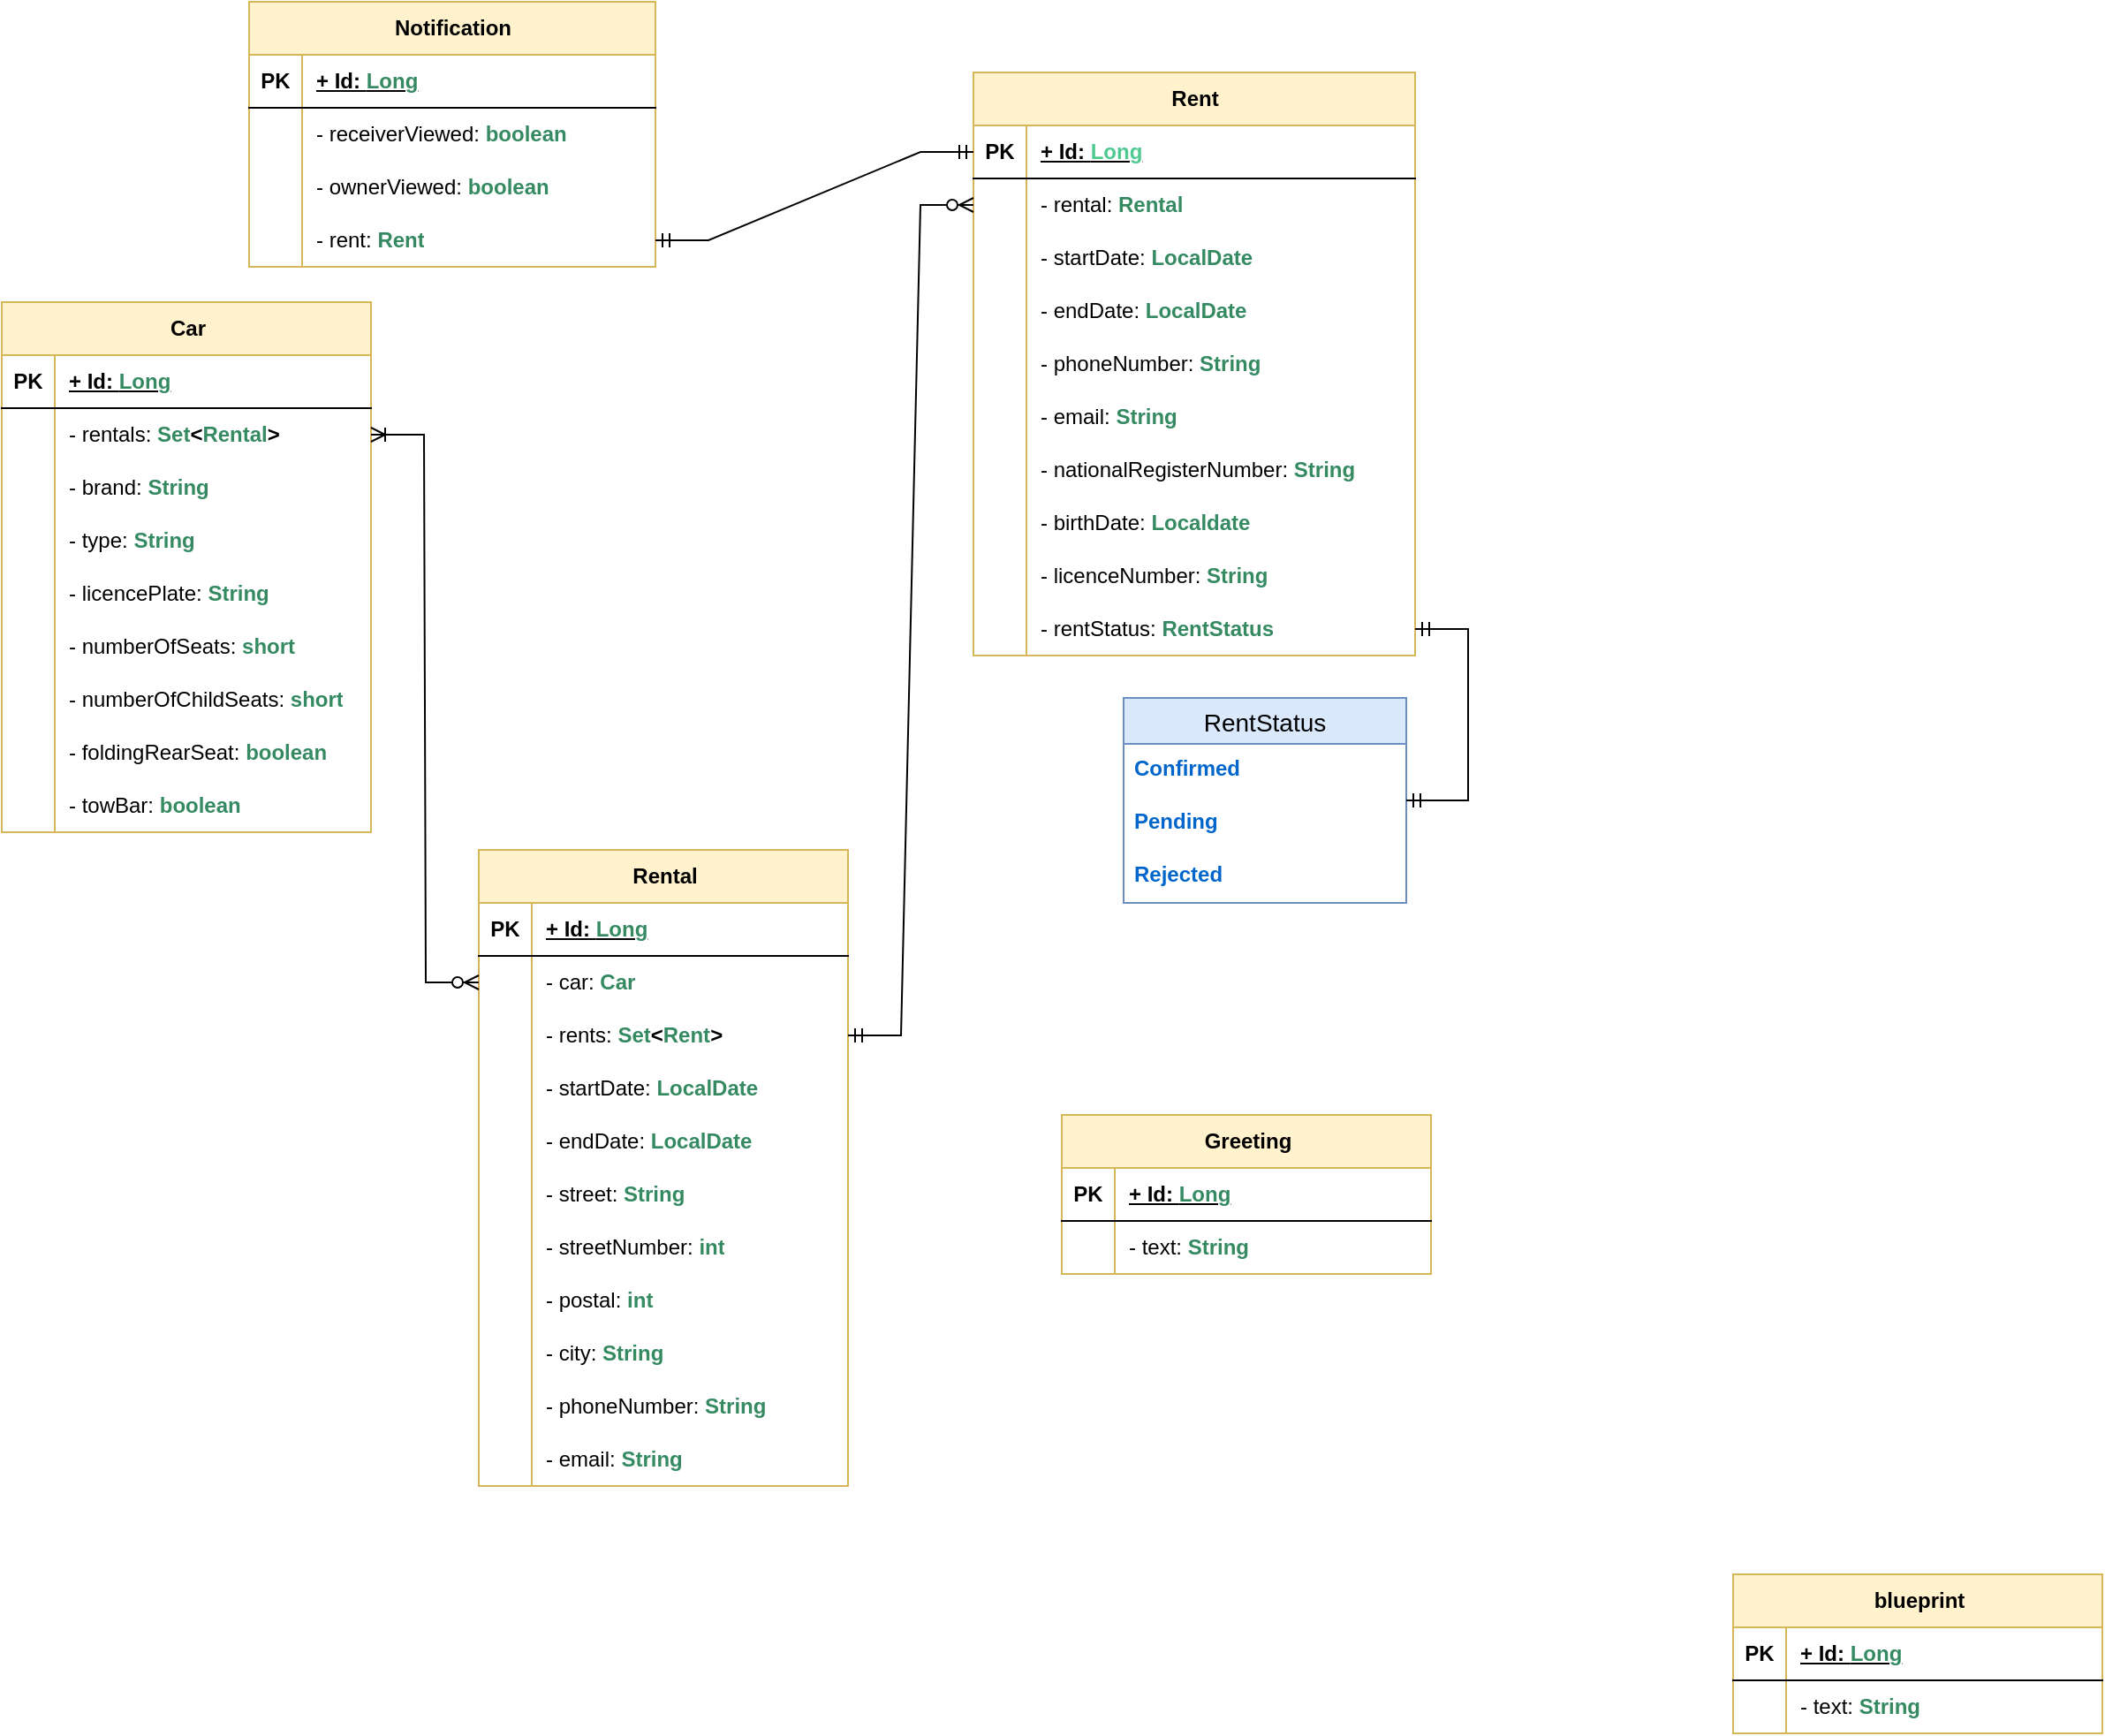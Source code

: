 <mxfile>
    <diagram id="R2lEEEUBdFMjLlhIrx00" name="Page-1">
        <mxGraphModel dx="3889" dy="1171" grid="1" gridSize="10" guides="1" tooltips="1" connect="1" arrows="1" fold="1" page="1" pageScale="1" pageWidth="850" pageHeight="1100" math="0" shadow="0" extFonts="Permanent Marker^https://fonts.googleapis.com/css?family=Permanent+Marker">
            <root>
                <mxCell id="0"/>
                <mxCell id="1" parent="0"/>
                <mxCell id="Fzed2xLTQUTYp7m4JMjA-57" value="Car" style="shape=table;startSize=30;container=1;collapsible=1;childLayout=tableLayout;fixedRows=1;rowLines=0;fontStyle=1;align=center;resizeLast=1;html=1;fillColor=#fff2cc;strokeColor=#d6b656;" parent="1" vertex="1">
                    <mxGeometry x="-1280" y="210" width="209" height="300" as="geometry"/>
                </mxCell>
                <mxCell id="Fzed2xLTQUTYp7m4JMjA-58" value="" style="shape=tableRow;horizontal=0;startSize=0;swimlaneHead=0;swimlaneBody=0;fillColor=none;collapsible=0;dropTarget=0;points=[[0,0.5],[1,0.5]];portConstraint=eastwest;top=0;left=0;right=0;bottom=1;" parent="Fzed2xLTQUTYp7m4JMjA-57" vertex="1">
                    <mxGeometry y="30" width="209" height="30" as="geometry"/>
                </mxCell>
                <mxCell id="Fzed2xLTQUTYp7m4JMjA-59" value="PK" style="shape=partialRectangle;connectable=0;fillColor=none;top=0;left=0;bottom=0;right=0;fontStyle=1;overflow=hidden;whiteSpace=wrap;html=1;" parent="Fzed2xLTQUTYp7m4JMjA-58" vertex="1">
                    <mxGeometry width="30" height="30" as="geometry">
                        <mxRectangle width="30" height="30" as="alternateBounds"/>
                    </mxGeometry>
                </mxCell>
                <mxCell id="Fzed2xLTQUTYp7m4JMjA-60" value="+ Id: &lt;font color=&quot;#358a62&quot;&gt;Long&lt;/font&gt;" style="shape=partialRectangle;connectable=0;fillColor=none;top=0;left=0;bottom=0;right=0;align=left;spacingLeft=6;fontStyle=5;overflow=hidden;whiteSpace=wrap;html=1;" parent="Fzed2xLTQUTYp7m4JMjA-58" vertex="1">
                    <mxGeometry x="30" width="179" height="30" as="geometry">
                        <mxRectangle width="179" height="30" as="alternateBounds"/>
                    </mxGeometry>
                </mxCell>
                <mxCell id="Fzed2xLTQUTYp7m4JMjA-61" value="" style="shape=tableRow;horizontal=0;startSize=0;swimlaneHead=0;swimlaneBody=0;fillColor=none;collapsible=0;dropTarget=0;points=[[0,0.5],[1,0.5]];portConstraint=eastwest;top=0;left=0;right=0;bottom=0;" parent="Fzed2xLTQUTYp7m4JMjA-57" vertex="1">
                    <mxGeometry y="60" width="209" height="30" as="geometry"/>
                </mxCell>
                <mxCell id="Fzed2xLTQUTYp7m4JMjA-62" value="" style="shape=partialRectangle;connectable=0;fillColor=none;top=0;left=0;bottom=0;right=0;editable=1;overflow=hidden;whiteSpace=wrap;html=1;" parent="Fzed2xLTQUTYp7m4JMjA-61" vertex="1">
                    <mxGeometry width="30" height="30" as="geometry">
                        <mxRectangle width="30" height="30" as="alternateBounds"/>
                    </mxGeometry>
                </mxCell>
                <mxCell id="Fzed2xLTQUTYp7m4JMjA-63" value="- rentals: &lt;b style=&quot;&quot;&gt;&lt;font color=&quot;#358a62&quot;&gt;Set&lt;/font&gt;&lt;/b&gt;&lt;b&gt;&amp;lt;&lt;font color=&quot;#358a62&quot;&gt;Rental&lt;/font&gt;&amp;gt;&lt;/b&gt;" style="shape=partialRectangle;connectable=0;fillColor=none;top=0;left=0;bottom=0;right=0;align=left;spacingLeft=6;overflow=hidden;whiteSpace=wrap;html=1;" parent="Fzed2xLTQUTYp7m4JMjA-61" vertex="1">
                    <mxGeometry x="30" width="179" height="30" as="geometry">
                        <mxRectangle width="179" height="30" as="alternateBounds"/>
                    </mxGeometry>
                </mxCell>
                <mxCell id="Fzed2xLTQUTYp7m4JMjA-64" value="" style="shape=tableRow;horizontal=0;startSize=0;swimlaneHead=0;swimlaneBody=0;fillColor=none;collapsible=0;dropTarget=0;points=[[0,0.5],[1,0.5]];portConstraint=eastwest;top=0;left=0;right=0;bottom=0;" parent="Fzed2xLTQUTYp7m4JMjA-57" vertex="1">
                    <mxGeometry y="90" width="209" height="30" as="geometry"/>
                </mxCell>
                <mxCell id="Fzed2xLTQUTYp7m4JMjA-65" value="" style="shape=partialRectangle;connectable=0;fillColor=none;top=0;left=0;bottom=0;right=0;editable=1;overflow=hidden;whiteSpace=wrap;html=1;" parent="Fzed2xLTQUTYp7m4JMjA-64" vertex="1">
                    <mxGeometry width="30" height="30" as="geometry">
                        <mxRectangle width="30" height="30" as="alternateBounds"/>
                    </mxGeometry>
                </mxCell>
                <mxCell id="Fzed2xLTQUTYp7m4JMjA-66" value="- brand: &lt;b style=&quot;&quot;&gt;&lt;font color=&quot;#358a62&quot;&gt;String&lt;/font&gt;&lt;/b&gt;" style="shape=partialRectangle;connectable=0;fillColor=none;top=0;left=0;bottom=0;right=0;align=left;spacingLeft=6;overflow=hidden;whiteSpace=wrap;html=1;" parent="Fzed2xLTQUTYp7m4JMjA-64" vertex="1">
                    <mxGeometry x="30" width="179" height="30" as="geometry">
                        <mxRectangle width="179" height="30" as="alternateBounds"/>
                    </mxGeometry>
                </mxCell>
                <mxCell id="Fzed2xLTQUTYp7m4JMjA-67" value="" style="shape=tableRow;horizontal=0;startSize=0;swimlaneHead=0;swimlaneBody=0;fillColor=none;collapsible=0;dropTarget=0;points=[[0,0.5],[1,0.5]];portConstraint=eastwest;top=0;left=0;right=0;bottom=0;" parent="Fzed2xLTQUTYp7m4JMjA-57" vertex="1">
                    <mxGeometry y="120" width="209" height="30" as="geometry"/>
                </mxCell>
                <mxCell id="Fzed2xLTQUTYp7m4JMjA-68" value="" style="shape=partialRectangle;connectable=0;fillColor=none;top=0;left=0;bottom=0;right=0;editable=1;overflow=hidden;whiteSpace=wrap;html=1;" parent="Fzed2xLTQUTYp7m4JMjA-67" vertex="1">
                    <mxGeometry width="30" height="30" as="geometry">
                        <mxRectangle width="30" height="30" as="alternateBounds"/>
                    </mxGeometry>
                </mxCell>
                <mxCell id="Fzed2xLTQUTYp7m4JMjA-69" value="- type: &lt;b style=&quot;&quot;&gt;&lt;font color=&quot;#358a62&quot;&gt;String&lt;/font&gt;&lt;/b&gt;" style="shape=partialRectangle;connectable=0;fillColor=none;top=0;left=0;bottom=0;right=0;align=left;spacingLeft=6;overflow=hidden;whiteSpace=wrap;html=1;" parent="Fzed2xLTQUTYp7m4JMjA-67" vertex="1">
                    <mxGeometry x="30" width="179" height="30" as="geometry">
                        <mxRectangle width="179" height="30" as="alternateBounds"/>
                    </mxGeometry>
                </mxCell>
                <mxCell id="Fzed2xLTQUTYp7m4JMjA-82" value="" style="shape=tableRow;horizontal=0;startSize=0;swimlaneHead=0;swimlaneBody=0;fillColor=none;collapsible=0;dropTarget=0;points=[[0,0.5],[1,0.5]];portConstraint=eastwest;top=0;left=0;right=0;bottom=0;" parent="Fzed2xLTQUTYp7m4JMjA-57" vertex="1">
                    <mxGeometry y="150" width="209" height="30" as="geometry"/>
                </mxCell>
                <mxCell id="Fzed2xLTQUTYp7m4JMjA-83" value="" style="shape=partialRectangle;connectable=0;fillColor=none;top=0;left=0;bottom=0;right=0;editable=1;overflow=hidden;whiteSpace=wrap;html=1;" parent="Fzed2xLTQUTYp7m4JMjA-82" vertex="1">
                    <mxGeometry width="30" height="30" as="geometry">
                        <mxRectangle width="30" height="30" as="alternateBounds"/>
                    </mxGeometry>
                </mxCell>
                <mxCell id="Fzed2xLTQUTYp7m4JMjA-84" value="- licencePlate: &lt;b style=&quot;&quot;&gt;&lt;font color=&quot;#358a62&quot;&gt;String&lt;/font&gt;&lt;/b&gt;" style="shape=partialRectangle;connectable=0;fillColor=none;top=0;left=0;bottom=0;right=0;align=left;spacingLeft=6;overflow=hidden;whiteSpace=wrap;html=1;" parent="Fzed2xLTQUTYp7m4JMjA-82" vertex="1">
                    <mxGeometry x="30" width="179" height="30" as="geometry">
                        <mxRectangle width="179" height="30" as="alternateBounds"/>
                    </mxGeometry>
                </mxCell>
                <mxCell id="Fzed2xLTQUTYp7m4JMjA-85" value="" style="shape=tableRow;horizontal=0;startSize=0;swimlaneHead=0;swimlaneBody=0;fillColor=none;collapsible=0;dropTarget=0;points=[[0,0.5],[1,0.5]];portConstraint=eastwest;top=0;left=0;right=0;bottom=0;" parent="Fzed2xLTQUTYp7m4JMjA-57" vertex="1">
                    <mxGeometry y="180" width="209" height="30" as="geometry"/>
                </mxCell>
                <mxCell id="Fzed2xLTQUTYp7m4JMjA-86" value="" style="shape=partialRectangle;connectable=0;fillColor=none;top=0;left=0;bottom=0;right=0;editable=1;overflow=hidden;whiteSpace=wrap;html=1;" parent="Fzed2xLTQUTYp7m4JMjA-85" vertex="1">
                    <mxGeometry width="30" height="30" as="geometry">
                        <mxRectangle width="30" height="30" as="alternateBounds"/>
                    </mxGeometry>
                </mxCell>
                <mxCell id="Fzed2xLTQUTYp7m4JMjA-87" value="- numberOfSeats: &lt;b style=&quot;&quot;&gt;&lt;font color=&quot;#358a62&quot;&gt;short&lt;/font&gt;&lt;/b&gt;" style="shape=partialRectangle;connectable=0;fillColor=none;top=0;left=0;bottom=0;right=0;align=left;spacingLeft=6;overflow=hidden;whiteSpace=wrap;html=1;" parent="Fzed2xLTQUTYp7m4JMjA-85" vertex="1">
                    <mxGeometry x="30" width="179" height="30" as="geometry">
                        <mxRectangle width="179" height="30" as="alternateBounds"/>
                    </mxGeometry>
                </mxCell>
                <mxCell id="Fzed2xLTQUTYp7m4JMjA-88" value="" style="shape=tableRow;horizontal=0;startSize=0;swimlaneHead=0;swimlaneBody=0;fillColor=none;collapsible=0;dropTarget=0;points=[[0,0.5],[1,0.5]];portConstraint=eastwest;top=0;left=0;right=0;bottom=0;" parent="Fzed2xLTQUTYp7m4JMjA-57" vertex="1">
                    <mxGeometry y="210" width="209" height="30" as="geometry"/>
                </mxCell>
                <mxCell id="Fzed2xLTQUTYp7m4JMjA-89" value="" style="shape=partialRectangle;connectable=0;fillColor=none;top=0;left=0;bottom=0;right=0;editable=1;overflow=hidden;whiteSpace=wrap;html=1;" parent="Fzed2xLTQUTYp7m4JMjA-88" vertex="1">
                    <mxGeometry width="30" height="30" as="geometry">
                        <mxRectangle width="30" height="30" as="alternateBounds"/>
                    </mxGeometry>
                </mxCell>
                <mxCell id="Fzed2xLTQUTYp7m4JMjA-90" value="- numberOfChildSeats: &lt;b style=&quot;&quot;&gt;&lt;font color=&quot;#358a62&quot;&gt;short&lt;/font&gt;&lt;/b&gt;" style="shape=partialRectangle;connectable=0;fillColor=none;top=0;left=0;bottom=0;right=0;align=left;spacingLeft=6;overflow=hidden;whiteSpace=wrap;html=1;" parent="Fzed2xLTQUTYp7m4JMjA-88" vertex="1">
                    <mxGeometry x="30" width="179" height="30" as="geometry">
                        <mxRectangle width="179" height="30" as="alternateBounds"/>
                    </mxGeometry>
                </mxCell>
                <mxCell id="Fzed2xLTQUTYp7m4JMjA-91" value="" style="shape=tableRow;horizontal=0;startSize=0;swimlaneHead=0;swimlaneBody=0;fillColor=none;collapsible=0;dropTarget=0;points=[[0,0.5],[1,0.5]];portConstraint=eastwest;top=0;left=0;right=0;bottom=0;" parent="Fzed2xLTQUTYp7m4JMjA-57" vertex="1">
                    <mxGeometry y="240" width="209" height="30" as="geometry"/>
                </mxCell>
                <mxCell id="Fzed2xLTQUTYp7m4JMjA-92" value="" style="shape=partialRectangle;connectable=0;fillColor=none;top=0;left=0;bottom=0;right=0;editable=1;overflow=hidden;whiteSpace=wrap;html=1;" parent="Fzed2xLTQUTYp7m4JMjA-91" vertex="1">
                    <mxGeometry width="30" height="30" as="geometry">
                        <mxRectangle width="30" height="30" as="alternateBounds"/>
                    </mxGeometry>
                </mxCell>
                <mxCell id="Fzed2xLTQUTYp7m4JMjA-93" value="- foldingRearSeat: &lt;b style=&quot;&quot;&gt;&lt;font color=&quot;#358a62&quot;&gt;boolean&lt;/font&gt;&lt;/b&gt;" style="shape=partialRectangle;connectable=0;fillColor=none;top=0;left=0;bottom=0;right=0;align=left;spacingLeft=6;overflow=hidden;whiteSpace=wrap;html=1;" parent="Fzed2xLTQUTYp7m4JMjA-91" vertex="1">
                    <mxGeometry x="30" width="179" height="30" as="geometry">
                        <mxRectangle width="179" height="30" as="alternateBounds"/>
                    </mxGeometry>
                </mxCell>
                <mxCell id="Fzed2xLTQUTYp7m4JMjA-94" value="" style="shape=tableRow;horizontal=0;startSize=0;swimlaneHead=0;swimlaneBody=0;fillColor=none;collapsible=0;dropTarget=0;points=[[0,0.5],[1,0.5]];portConstraint=eastwest;top=0;left=0;right=0;bottom=0;" parent="Fzed2xLTQUTYp7m4JMjA-57" vertex="1">
                    <mxGeometry y="270" width="209" height="30" as="geometry"/>
                </mxCell>
                <mxCell id="Fzed2xLTQUTYp7m4JMjA-95" value="" style="shape=partialRectangle;connectable=0;fillColor=none;top=0;left=0;bottom=0;right=0;editable=1;overflow=hidden;whiteSpace=wrap;html=1;" parent="Fzed2xLTQUTYp7m4JMjA-94" vertex="1">
                    <mxGeometry width="30" height="30" as="geometry">
                        <mxRectangle width="30" height="30" as="alternateBounds"/>
                    </mxGeometry>
                </mxCell>
                <mxCell id="Fzed2xLTQUTYp7m4JMjA-96" value="- towBar: &lt;font color=&quot;#358a62&quot;&gt;&lt;b&gt;boolean&lt;/b&gt;&lt;/font&gt;" style="shape=partialRectangle;connectable=0;fillColor=none;top=0;left=0;bottom=0;right=0;align=left;spacingLeft=6;overflow=hidden;whiteSpace=wrap;html=1;" parent="Fzed2xLTQUTYp7m4JMjA-94" vertex="1">
                    <mxGeometry x="30" width="179" height="30" as="geometry">
                        <mxRectangle width="179" height="30" as="alternateBounds"/>
                    </mxGeometry>
                </mxCell>
                <mxCell id="Fzed2xLTQUTYp7m4JMjA-97" value="Greeting" style="shape=table;startSize=30;container=1;collapsible=1;childLayout=tableLayout;fixedRows=1;rowLines=0;fontStyle=1;align=center;resizeLast=1;html=1;fillColor=#fff2cc;strokeColor=#d6b656;" parent="1" vertex="1">
                    <mxGeometry x="-680" y="670" width="209" height="90" as="geometry"/>
                </mxCell>
                <mxCell id="Fzed2xLTQUTYp7m4JMjA-98" value="" style="shape=tableRow;horizontal=0;startSize=0;swimlaneHead=0;swimlaneBody=0;fillColor=none;collapsible=0;dropTarget=0;points=[[0,0.5],[1,0.5]];portConstraint=eastwest;top=0;left=0;right=0;bottom=1;" parent="Fzed2xLTQUTYp7m4JMjA-97" vertex="1">
                    <mxGeometry y="30" width="209" height="30" as="geometry"/>
                </mxCell>
                <mxCell id="Fzed2xLTQUTYp7m4JMjA-99" value="PK" style="shape=partialRectangle;connectable=0;fillColor=none;top=0;left=0;bottom=0;right=0;fontStyle=1;overflow=hidden;whiteSpace=wrap;html=1;" parent="Fzed2xLTQUTYp7m4JMjA-98" vertex="1">
                    <mxGeometry width="30" height="30" as="geometry">
                        <mxRectangle width="30" height="30" as="alternateBounds"/>
                    </mxGeometry>
                </mxCell>
                <mxCell id="Fzed2xLTQUTYp7m4JMjA-100" value="+ Id: &lt;font color=&quot;#358a62&quot;&gt;Long&lt;/font&gt;" style="shape=partialRectangle;connectable=0;fillColor=none;top=0;left=0;bottom=0;right=0;align=left;spacingLeft=6;fontStyle=5;overflow=hidden;whiteSpace=wrap;html=1;" parent="Fzed2xLTQUTYp7m4JMjA-98" vertex="1">
                    <mxGeometry x="30" width="179" height="30" as="geometry">
                        <mxRectangle width="179" height="30" as="alternateBounds"/>
                    </mxGeometry>
                </mxCell>
                <mxCell id="Fzed2xLTQUTYp7m4JMjA-101" value="" style="shape=tableRow;horizontal=0;startSize=0;swimlaneHead=0;swimlaneBody=0;fillColor=none;collapsible=0;dropTarget=0;points=[[0,0.5],[1,0.5]];portConstraint=eastwest;top=0;left=0;right=0;bottom=0;" parent="Fzed2xLTQUTYp7m4JMjA-97" vertex="1">
                    <mxGeometry y="60" width="209" height="30" as="geometry"/>
                </mxCell>
                <mxCell id="Fzed2xLTQUTYp7m4JMjA-102" value="" style="shape=partialRectangle;connectable=0;fillColor=none;top=0;left=0;bottom=0;right=0;editable=1;overflow=hidden;whiteSpace=wrap;html=1;" parent="Fzed2xLTQUTYp7m4JMjA-101" vertex="1">
                    <mxGeometry width="30" height="30" as="geometry">
                        <mxRectangle width="30" height="30" as="alternateBounds"/>
                    </mxGeometry>
                </mxCell>
                <mxCell id="Fzed2xLTQUTYp7m4JMjA-103" value="- text: &lt;font color=&quot;#358a62&quot;&gt;&lt;b&gt;String&lt;/b&gt;&lt;/font&gt;" style="shape=partialRectangle;connectable=0;fillColor=none;top=0;left=0;bottom=0;right=0;align=left;spacingLeft=6;overflow=hidden;whiteSpace=wrap;html=1;" parent="Fzed2xLTQUTYp7m4JMjA-101" vertex="1">
                    <mxGeometry x="30" width="179" height="30" as="geometry">
                        <mxRectangle width="179" height="30" as="alternateBounds"/>
                    </mxGeometry>
                </mxCell>
                <mxCell id="Fzed2xLTQUTYp7m4JMjA-125" value="blueprint" style="shape=table;startSize=30;container=1;collapsible=1;childLayout=tableLayout;fixedRows=1;rowLines=0;fontStyle=1;align=center;resizeLast=1;html=1;fillColor=#fff2cc;strokeColor=#d6b656;" parent="1" vertex="1">
                    <mxGeometry x="-300" y="930" width="209" height="90" as="geometry"/>
                </mxCell>
                <mxCell id="Fzed2xLTQUTYp7m4JMjA-126" value="" style="shape=tableRow;horizontal=0;startSize=0;swimlaneHead=0;swimlaneBody=0;fillColor=none;collapsible=0;dropTarget=0;points=[[0,0.5],[1,0.5]];portConstraint=eastwest;top=0;left=0;right=0;bottom=1;" parent="Fzed2xLTQUTYp7m4JMjA-125" vertex="1">
                    <mxGeometry y="30" width="209" height="30" as="geometry"/>
                </mxCell>
                <mxCell id="Fzed2xLTQUTYp7m4JMjA-127" value="PK" style="shape=partialRectangle;connectable=0;fillColor=none;top=0;left=0;bottom=0;right=0;fontStyle=1;overflow=hidden;whiteSpace=wrap;html=1;" parent="Fzed2xLTQUTYp7m4JMjA-126" vertex="1">
                    <mxGeometry width="30" height="30" as="geometry">
                        <mxRectangle width="30" height="30" as="alternateBounds"/>
                    </mxGeometry>
                </mxCell>
                <mxCell id="Fzed2xLTQUTYp7m4JMjA-128" value="+ Id: &lt;font color=&quot;#358a62&quot;&gt;Long&lt;/font&gt;" style="shape=partialRectangle;connectable=0;fillColor=none;top=0;left=0;bottom=0;right=0;align=left;spacingLeft=6;fontStyle=5;overflow=hidden;whiteSpace=wrap;html=1;" parent="Fzed2xLTQUTYp7m4JMjA-126" vertex="1">
                    <mxGeometry x="30" width="179" height="30" as="geometry">
                        <mxRectangle width="179" height="30" as="alternateBounds"/>
                    </mxGeometry>
                </mxCell>
                <mxCell id="Fzed2xLTQUTYp7m4JMjA-129" value="" style="shape=tableRow;horizontal=0;startSize=0;swimlaneHead=0;swimlaneBody=0;fillColor=none;collapsible=0;dropTarget=0;points=[[0,0.5],[1,0.5]];portConstraint=eastwest;top=0;left=0;right=0;bottom=0;" parent="Fzed2xLTQUTYp7m4JMjA-125" vertex="1">
                    <mxGeometry y="60" width="209" height="30" as="geometry"/>
                </mxCell>
                <mxCell id="Fzed2xLTQUTYp7m4JMjA-130" value="" style="shape=partialRectangle;connectable=0;fillColor=none;top=0;left=0;bottom=0;right=0;editable=1;overflow=hidden;whiteSpace=wrap;html=1;" parent="Fzed2xLTQUTYp7m4JMjA-129" vertex="1">
                    <mxGeometry width="30" height="30" as="geometry">
                        <mxRectangle width="30" height="30" as="alternateBounds"/>
                    </mxGeometry>
                </mxCell>
                <mxCell id="Fzed2xLTQUTYp7m4JMjA-131" value="- text: &lt;font color=&quot;#358a62&quot;&gt;&lt;b&gt;String&lt;/b&gt;&lt;/font&gt;" style="shape=partialRectangle;connectable=0;fillColor=none;top=0;left=0;bottom=0;right=0;align=left;spacingLeft=6;overflow=hidden;whiteSpace=wrap;html=1;" parent="Fzed2xLTQUTYp7m4JMjA-129" vertex="1">
                    <mxGeometry x="30" width="179" height="30" as="geometry">
                        <mxRectangle width="179" height="30" as="alternateBounds"/>
                    </mxGeometry>
                </mxCell>
                <mxCell id="Fzed2xLTQUTYp7m4JMjA-181" value="Rent" style="shape=table;startSize=30;container=1;collapsible=1;childLayout=tableLayout;fixedRows=1;rowLines=0;fontStyle=1;align=center;resizeLast=1;html=1;fillColor=#fff2cc;strokeColor=#d6b656;" parent="1" vertex="1">
                    <mxGeometry x="-730" y="80" width="250" height="330" as="geometry"/>
                </mxCell>
                <mxCell id="Fzed2xLTQUTYp7m4JMjA-182" value="" style="shape=tableRow;horizontal=0;startSize=0;swimlaneHead=0;swimlaneBody=0;fillColor=none;collapsible=0;dropTarget=0;points=[[0,0.5],[1,0.5]];portConstraint=eastwest;top=0;left=0;right=0;bottom=1;" parent="Fzed2xLTQUTYp7m4JMjA-181" vertex="1">
                    <mxGeometry y="30" width="250" height="30" as="geometry"/>
                </mxCell>
                <mxCell id="Fzed2xLTQUTYp7m4JMjA-183" value="PK" style="shape=partialRectangle;connectable=0;fillColor=none;top=0;left=0;bottom=0;right=0;fontStyle=1;overflow=hidden;whiteSpace=wrap;html=1;" parent="Fzed2xLTQUTYp7m4JMjA-182" vertex="1">
                    <mxGeometry width="30" height="30" as="geometry">
                        <mxRectangle width="30" height="30" as="alternateBounds"/>
                    </mxGeometry>
                </mxCell>
                <mxCell id="Fzed2xLTQUTYp7m4JMjA-184" value="+ Id: &lt;font color=&quot;#4ec98f&quot;&gt;Long&lt;/font&gt;" style="shape=partialRectangle;connectable=0;fillColor=none;top=0;left=0;bottom=0;right=0;align=left;spacingLeft=6;fontStyle=5;overflow=hidden;whiteSpace=wrap;html=1;" parent="Fzed2xLTQUTYp7m4JMjA-182" vertex="1">
                    <mxGeometry x="30" width="220" height="30" as="geometry">
                        <mxRectangle width="220" height="30" as="alternateBounds"/>
                    </mxGeometry>
                </mxCell>
                <mxCell id="Fzed2xLTQUTYp7m4JMjA-185" value="" style="shape=tableRow;horizontal=0;startSize=0;swimlaneHead=0;swimlaneBody=0;fillColor=none;collapsible=0;dropTarget=0;points=[[0,0.5],[1,0.5]];portConstraint=eastwest;top=0;left=0;right=0;bottom=0;" parent="Fzed2xLTQUTYp7m4JMjA-181" vertex="1">
                    <mxGeometry y="60" width="250" height="30" as="geometry"/>
                </mxCell>
                <mxCell id="Fzed2xLTQUTYp7m4JMjA-186" value="" style="shape=partialRectangle;connectable=0;fillColor=none;top=0;left=0;bottom=0;right=0;editable=1;overflow=hidden;whiteSpace=wrap;html=1;" parent="Fzed2xLTQUTYp7m4JMjA-185" vertex="1">
                    <mxGeometry width="30" height="30" as="geometry">
                        <mxRectangle width="30" height="30" as="alternateBounds"/>
                    </mxGeometry>
                </mxCell>
                <mxCell id="Fzed2xLTQUTYp7m4JMjA-187" value="- rental: &lt;font color=&quot;#358a62&quot;&gt;&lt;b&gt;Rental&lt;/b&gt;&lt;/font&gt;" style="shape=partialRectangle;connectable=0;fillColor=none;top=0;left=0;bottom=0;right=0;align=left;spacingLeft=6;overflow=hidden;whiteSpace=wrap;html=1;" parent="Fzed2xLTQUTYp7m4JMjA-185" vertex="1">
                    <mxGeometry x="30" width="220" height="30" as="geometry">
                        <mxRectangle width="220" height="30" as="alternateBounds"/>
                    </mxGeometry>
                </mxCell>
                <mxCell id="Fzed2xLTQUTYp7m4JMjA-203" value="" style="shape=tableRow;horizontal=0;startSize=0;swimlaneHead=0;swimlaneBody=0;fillColor=none;collapsible=0;dropTarget=0;points=[[0,0.5],[1,0.5]];portConstraint=eastwest;top=0;left=0;right=0;bottom=0;" parent="Fzed2xLTQUTYp7m4JMjA-181" vertex="1">
                    <mxGeometry y="90" width="250" height="30" as="geometry"/>
                </mxCell>
                <mxCell id="Fzed2xLTQUTYp7m4JMjA-204" value="" style="shape=partialRectangle;connectable=0;fillColor=none;top=0;left=0;bottom=0;right=0;editable=1;overflow=hidden;whiteSpace=wrap;html=1;" parent="Fzed2xLTQUTYp7m4JMjA-203" vertex="1">
                    <mxGeometry width="30" height="30" as="geometry">
                        <mxRectangle width="30" height="30" as="alternateBounds"/>
                    </mxGeometry>
                </mxCell>
                <mxCell id="Fzed2xLTQUTYp7m4JMjA-205" value="- startDate: &lt;b style=&quot;&quot;&gt;&lt;font color=&quot;#358a62&quot;&gt;LocalDate&lt;/font&gt;&lt;/b&gt;" style="shape=partialRectangle;connectable=0;fillColor=none;top=0;left=0;bottom=0;right=0;align=left;spacingLeft=6;overflow=hidden;whiteSpace=wrap;html=1;" parent="Fzed2xLTQUTYp7m4JMjA-203" vertex="1">
                    <mxGeometry x="30" width="220" height="30" as="geometry">
                        <mxRectangle width="220" height="30" as="alternateBounds"/>
                    </mxGeometry>
                </mxCell>
                <mxCell id="Fzed2xLTQUTYp7m4JMjA-206" value="" style="shape=tableRow;horizontal=0;startSize=0;swimlaneHead=0;swimlaneBody=0;fillColor=none;collapsible=0;dropTarget=0;points=[[0,0.5],[1,0.5]];portConstraint=eastwest;top=0;left=0;right=0;bottom=0;" parent="Fzed2xLTQUTYp7m4JMjA-181" vertex="1">
                    <mxGeometry y="120" width="250" height="30" as="geometry"/>
                </mxCell>
                <mxCell id="Fzed2xLTQUTYp7m4JMjA-207" value="" style="shape=partialRectangle;connectable=0;fillColor=none;top=0;left=0;bottom=0;right=0;editable=1;overflow=hidden;whiteSpace=wrap;html=1;" parent="Fzed2xLTQUTYp7m4JMjA-206" vertex="1">
                    <mxGeometry width="30" height="30" as="geometry">
                        <mxRectangle width="30" height="30" as="alternateBounds"/>
                    </mxGeometry>
                </mxCell>
                <mxCell id="Fzed2xLTQUTYp7m4JMjA-208" value="- endDate: &lt;font color=&quot;#358a62&quot;&gt;&lt;b&gt;LocalDate&lt;/b&gt;&lt;/font&gt;" style="shape=partialRectangle;connectable=0;fillColor=none;top=0;left=0;bottom=0;right=0;align=left;spacingLeft=6;overflow=hidden;whiteSpace=wrap;html=1;" parent="Fzed2xLTQUTYp7m4JMjA-206" vertex="1">
                    <mxGeometry x="30" width="220" height="30" as="geometry">
                        <mxRectangle width="220" height="30" as="alternateBounds"/>
                    </mxGeometry>
                </mxCell>
                <mxCell id="Fzed2xLTQUTYp7m4JMjA-209" value="" style="shape=tableRow;horizontal=0;startSize=0;swimlaneHead=0;swimlaneBody=0;fillColor=none;collapsible=0;dropTarget=0;points=[[0,0.5],[1,0.5]];portConstraint=eastwest;top=0;left=0;right=0;bottom=0;" parent="Fzed2xLTQUTYp7m4JMjA-181" vertex="1">
                    <mxGeometry y="150" width="250" height="30" as="geometry"/>
                </mxCell>
                <mxCell id="Fzed2xLTQUTYp7m4JMjA-210" value="" style="shape=partialRectangle;connectable=0;fillColor=none;top=0;left=0;bottom=0;right=0;editable=1;overflow=hidden;whiteSpace=wrap;html=1;" parent="Fzed2xLTQUTYp7m4JMjA-209" vertex="1">
                    <mxGeometry width="30" height="30" as="geometry">
                        <mxRectangle width="30" height="30" as="alternateBounds"/>
                    </mxGeometry>
                </mxCell>
                <mxCell id="Fzed2xLTQUTYp7m4JMjA-211" value="- phoneNumber: &lt;b style=&quot;&quot;&gt;&lt;font color=&quot;#358a62&quot;&gt;String&lt;/font&gt;&lt;/b&gt;" style="shape=partialRectangle;connectable=0;fillColor=none;top=0;left=0;bottom=0;right=0;align=left;spacingLeft=6;overflow=hidden;whiteSpace=wrap;html=1;" parent="Fzed2xLTQUTYp7m4JMjA-209" vertex="1">
                    <mxGeometry x="30" width="220" height="30" as="geometry">
                        <mxRectangle width="220" height="30" as="alternateBounds"/>
                    </mxGeometry>
                </mxCell>
                <mxCell id="Fzed2xLTQUTYp7m4JMjA-212" value="" style="shape=tableRow;horizontal=0;startSize=0;swimlaneHead=0;swimlaneBody=0;fillColor=none;collapsible=0;dropTarget=0;points=[[0,0.5],[1,0.5]];portConstraint=eastwest;top=0;left=0;right=0;bottom=0;" parent="Fzed2xLTQUTYp7m4JMjA-181" vertex="1">
                    <mxGeometry y="180" width="250" height="30" as="geometry"/>
                </mxCell>
                <mxCell id="Fzed2xLTQUTYp7m4JMjA-213" value="" style="shape=partialRectangle;connectable=0;fillColor=none;top=0;left=0;bottom=0;right=0;editable=1;overflow=hidden;whiteSpace=wrap;html=1;" parent="Fzed2xLTQUTYp7m4JMjA-212" vertex="1">
                    <mxGeometry width="30" height="30" as="geometry">
                        <mxRectangle width="30" height="30" as="alternateBounds"/>
                    </mxGeometry>
                </mxCell>
                <mxCell id="Fzed2xLTQUTYp7m4JMjA-214" value="- email: &lt;font style=&quot;&quot; color=&quot;#358a62&quot;&gt;&lt;b&gt;String&lt;/b&gt;&lt;/font&gt;" style="shape=partialRectangle;connectable=0;fillColor=none;top=0;left=0;bottom=0;right=0;align=left;spacingLeft=6;overflow=hidden;whiteSpace=wrap;html=1;" parent="Fzed2xLTQUTYp7m4JMjA-212" vertex="1">
                    <mxGeometry x="30" width="220" height="30" as="geometry">
                        <mxRectangle width="220" height="30" as="alternateBounds"/>
                    </mxGeometry>
                </mxCell>
                <mxCell id="Fzed2xLTQUTYp7m4JMjA-218" value="" style="shape=tableRow;horizontal=0;startSize=0;swimlaneHead=0;swimlaneBody=0;fillColor=none;collapsible=0;dropTarget=0;points=[[0,0.5],[1,0.5]];portConstraint=eastwest;top=0;left=0;right=0;bottom=0;" parent="Fzed2xLTQUTYp7m4JMjA-181" vertex="1">
                    <mxGeometry y="210" width="250" height="30" as="geometry"/>
                </mxCell>
                <mxCell id="Fzed2xLTQUTYp7m4JMjA-219" value="" style="shape=partialRectangle;connectable=0;fillColor=none;top=0;left=0;bottom=0;right=0;editable=1;overflow=hidden;whiteSpace=wrap;html=1;" parent="Fzed2xLTQUTYp7m4JMjA-218" vertex="1">
                    <mxGeometry width="30" height="30" as="geometry">
                        <mxRectangle width="30" height="30" as="alternateBounds"/>
                    </mxGeometry>
                </mxCell>
                <mxCell id="Fzed2xLTQUTYp7m4JMjA-220" value="- nationalRegisterNumber: &lt;font color=&quot;#358a62&quot;&gt;&lt;b&gt;String&lt;/b&gt;&lt;/font&gt;" style="shape=partialRectangle;connectable=0;fillColor=none;top=0;left=0;bottom=0;right=0;align=left;spacingLeft=6;overflow=hidden;whiteSpace=wrap;html=1;" parent="Fzed2xLTQUTYp7m4JMjA-218" vertex="1">
                    <mxGeometry x="30" width="220" height="30" as="geometry">
                        <mxRectangle width="220" height="30" as="alternateBounds"/>
                    </mxGeometry>
                </mxCell>
                <mxCell id="Fzed2xLTQUTYp7m4JMjA-215" value="" style="shape=tableRow;horizontal=0;startSize=0;swimlaneHead=0;swimlaneBody=0;fillColor=none;collapsible=0;dropTarget=0;points=[[0,0.5],[1,0.5]];portConstraint=eastwest;top=0;left=0;right=0;bottom=0;" parent="Fzed2xLTQUTYp7m4JMjA-181" vertex="1">
                    <mxGeometry y="240" width="250" height="30" as="geometry"/>
                </mxCell>
                <mxCell id="Fzed2xLTQUTYp7m4JMjA-216" value="" style="shape=partialRectangle;connectable=0;fillColor=none;top=0;left=0;bottom=0;right=0;editable=1;overflow=hidden;whiteSpace=wrap;html=1;" parent="Fzed2xLTQUTYp7m4JMjA-215" vertex="1">
                    <mxGeometry width="30" height="30" as="geometry">
                        <mxRectangle width="30" height="30" as="alternateBounds"/>
                    </mxGeometry>
                </mxCell>
                <mxCell id="Fzed2xLTQUTYp7m4JMjA-217" value="- birthDate: &lt;b style=&quot;&quot;&gt;&lt;font color=&quot;#358a62&quot;&gt;Localdate&lt;/font&gt;&lt;/b&gt;" style="shape=partialRectangle;connectable=0;fillColor=none;top=0;left=0;bottom=0;right=0;align=left;spacingLeft=6;overflow=hidden;whiteSpace=wrap;html=1;" parent="Fzed2xLTQUTYp7m4JMjA-215" vertex="1">
                    <mxGeometry x="30" width="220" height="30" as="geometry">
                        <mxRectangle width="220" height="30" as="alternateBounds"/>
                    </mxGeometry>
                </mxCell>
                <mxCell id="Fzed2xLTQUTYp7m4JMjA-221" value="" style="shape=tableRow;horizontal=0;startSize=0;swimlaneHead=0;swimlaneBody=0;fillColor=none;collapsible=0;dropTarget=0;points=[[0,0.5],[1,0.5]];portConstraint=eastwest;top=0;left=0;right=0;bottom=0;" parent="Fzed2xLTQUTYp7m4JMjA-181" vertex="1">
                    <mxGeometry y="270" width="250" height="30" as="geometry"/>
                </mxCell>
                <mxCell id="Fzed2xLTQUTYp7m4JMjA-222" value="" style="shape=partialRectangle;connectable=0;fillColor=none;top=0;left=0;bottom=0;right=0;editable=1;overflow=hidden;whiteSpace=wrap;html=1;" parent="Fzed2xLTQUTYp7m4JMjA-221" vertex="1">
                    <mxGeometry width="30" height="30" as="geometry">
                        <mxRectangle width="30" height="30" as="alternateBounds"/>
                    </mxGeometry>
                </mxCell>
                <mxCell id="Fzed2xLTQUTYp7m4JMjA-223" value="- licenceNumber: &lt;b style=&quot;&quot;&gt;&lt;font color=&quot;#358a62&quot;&gt;String&lt;/font&gt;&lt;/b&gt;" style="shape=partialRectangle;connectable=0;fillColor=none;top=0;left=0;bottom=0;right=0;align=left;spacingLeft=6;overflow=hidden;whiteSpace=wrap;html=1;" parent="Fzed2xLTQUTYp7m4JMjA-221" vertex="1">
                    <mxGeometry x="30" width="220" height="30" as="geometry">
                        <mxRectangle width="220" height="30" as="alternateBounds"/>
                    </mxGeometry>
                </mxCell>
                <mxCell id="Fzed2xLTQUTYp7m4JMjA-224" value="" style="shape=tableRow;horizontal=0;startSize=0;swimlaneHead=0;swimlaneBody=0;fillColor=none;collapsible=0;dropTarget=0;points=[[0,0.5],[1,0.5]];portConstraint=eastwest;top=0;left=0;right=0;bottom=0;" parent="Fzed2xLTQUTYp7m4JMjA-181" vertex="1">
                    <mxGeometry y="300" width="250" height="30" as="geometry"/>
                </mxCell>
                <mxCell id="Fzed2xLTQUTYp7m4JMjA-225" value="" style="shape=partialRectangle;connectable=0;fillColor=none;top=0;left=0;bottom=0;right=0;editable=1;overflow=hidden;whiteSpace=wrap;html=1;" parent="Fzed2xLTQUTYp7m4JMjA-224" vertex="1">
                    <mxGeometry width="30" height="30" as="geometry">
                        <mxRectangle width="30" height="30" as="alternateBounds"/>
                    </mxGeometry>
                </mxCell>
                <mxCell id="Fzed2xLTQUTYp7m4JMjA-226" value="- rentStatus: &lt;b style=&quot;&quot;&gt;&lt;font color=&quot;#358a62&quot;&gt;RentStatus&lt;/font&gt;&lt;/b&gt;" style="shape=partialRectangle;connectable=0;fillColor=none;top=0;left=0;bottom=0;right=0;align=left;spacingLeft=6;overflow=hidden;whiteSpace=wrap;html=1;" parent="Fzed2xLTQUTYp7m4JMjA-224" vertex="1">
                    <mxGeometry x="30" width="220" height="30" as="geometry">
                        <mxRectangle width="220" height="30" as="alternateBounds"/>
                    </mxGeometry>
                </mxCell>
                <mxCell id="Fzed2xLTQUTYp7m4JMjA-227" value="RentStatus" style="swimlane;fontStyle=0;childLayout=stackLayout;horizontal=1;startSize=26;horizontalStack=0;resizeParent=1;resizeParentMax=0;resizeLast=0;collapsible=1;marginBottom=0;align=center;fontSize=14;fillColor=#dae8fc;strokeColor=#6c8ebf;" parent="1" vertex="1">
                    <mxGeometry x="-645" y="434" width="160" height="116" as="geometry"/>
                </mxCell>
                <mxCell id="Fzed2xLTQUTYp7m4JMjA-228" value="&lt;font color=&quot;#0066cc&quot;&gt;&lt;b&gt;Confirmed&lt;/b&gt;&lt;/font&gt;" style="text;strokeColor=none;fillColor=none;spacingLeft=4;spacingRight=4;overflow=hidden;rotatable=0;points=[[0,0.5],[1,0.5]];portConstraint=eastwest;fontSize=12;whiteSpace=wrap;html=1;" parent="Fzed2xLTQUTYp7m4JMjA-227" vertex="1">
                    <mxGeometry y="26" width="160" height="30" as="geometry"/>
                </mxCell>
                <mxCell id="Fzed2xLTQUTYp7m4JMjA-229" value="&lt;b style=&quot;&quot;&gt;&lt;font color=&quot;#0066cc&quot;&gt;Pending&lt;/font&gt;&lt;/b&gt;" style="text;strokeColor=none;fillColor=none;spacingLeft=4;spacingRight=4;overflow=hidden;rotatable=0;points=[[0,0.5],[1,0.5]];portConstraint=eastwest;fontSize=12;whiteSpace=wrap;html=1;" parent="Fzed2xLTQUTYp7m4JMjA-227" vertex="1">
                    <mxGeometry y="56" width="160" height="30" as="geometry"/>
                </mxCell>
                <mxCell id="Fzed2xLTQUTYp7m4JMjA-230" value="&lt;b&gt;&lt;font color=&quot;#0066cc&quot;&gt;Rejected&lt;/font&gt;&lt;/b&gt;" style="text;strokeColor=none;fillColor=none;spacingLeft=4;spacingRight=4;overflow=hidden;rotatable=0;points=[[0,0.5],[1,0.5]];portConstraint=eastwest;fontSize=12;whiteSpace=wrap;html=1;" parent="Fzed2xLTQUTYp7m4JMjA-227" vertex="1">
                    <mxGeometry y="86" width="160" height="30" as="geometry"/>
                </mxCell>
                <mxCell id="Fzed2xLTQUTYp7m4JMjA-231" value="" style="edgeStyle=entityRelationEdgeStyle;fontSize=12;html=1;endArrow=ERmandOne;startArrow=ERmandOne;rounded=0;" parent="1" source="Fzed2xLTQUTYp7m4JMjA-227" target="Fzed2xLTQUTYp7m4JMjA-224" edge="1">
                    <mxGeometry width="100" height="100" relative="1" as="geometry">
                        <mxPoint x="-720" y="730" as="sourcePoint"/>
                        <mxPoint x="-620" y="630" as="targetPoint"/>
                    </mxGeometry>
                </mxCell>
                <mxCell id="Fzed2xLTQUTYp7m4JMjA-232" value="Rental" style="shape=table;startSize=30;container=1;collapsible=1;childLayout=tableLayout;fixedRows=1;rowLines=0;fontStyle=1;align=center;resizeLast=1;html=1;fillColor=#fff2cc;strokeColor=#d6b656;" parent="1" vertex="1">
                    <mxGeometry x="-1010" y="520" width="209" height="360" as="geometry"/>
                </mxCell>
                <mxCell id="Fzed2xLTQUTYp7m4JMjA-233" value="" style="shape=tableRow;horizontal=0;startSize=0;swimlaneHead=0;swimlaneBody=0;fillColor=none;collapsible=0;dropTarget=0;points=[[0,0.5],[1,0.5]];portConstraint=eastwest;top=0;left=0;right=0;bottom=1;" parent="Fzed2xLTQUTYp7m4JMjA-232" vertex="1">
                    <mxGeometry y="30" width="209" height="30" as="geometry"/>
                </mxCell>
                <mxCell id="Fzed2xLTQUTYp7m4JMjA-234" value="PK" style="shape=partialRectangle;connectable=0;fillColor=none;top=0;left=0;bottom=0;right=0;fontStyle=1;overflow=hidden;whiteSpace=wrap;html=1;" parent="Fzed2xLTQUTYp7m4JMjA-233" vertex="1">
                    <mxGeometry width="30" height="30" as="geometry">
                        <mxRectangle width="30" height="30" as="alternateBounds"/>
                    </mxGeometry>
                </mxCell>
                <mxCell id="Fzed2xLTQUTYp7m4JMjA-235" value="+ Id: &lt;font color=&quot;#358a62&quot;&gt;Long&lt;/font&gt;" style="shape=partialRectangle;connectable=0;fillColor=none;top=0;left=0;bottom=0;right=0;align=left;spacingLeft=6;fontStyle=5;overflow=hidden;whiteSpace=wrap;html=1;" parent="Fzed2xLTQUTYp7m4JMjA-233" vertex="1">
                    <mxGeometry x="30" width="179" height="30" as="geometry">
                        <mxRectangle width="179" height="30" as="alternateBounds"/>
                    </mxGeometry>
                </mxCell>
                <mxCell id="Fzed2xLTQUTYp7m4JMjA-236" value="" style="shape=tableRow;horizontal=0;startSize=0;swimlaneHead=0;swimlaneBody=0;fillColor=none;collapsible=0;dropTarget=0;points=[[0,0.5],[1,0.5]];portConstraint=eastwest;top=0;left=0;right=0;bottom=0;" parent="Fzed2xLTQUTYp7m4JMjA-232" vertex="1">
                    <mxGeometry y="60" width="209" height="30" as="geometry"/>
                </mxCell>
                <mxCell id="Fzed2xLTQUTYp7m4JMjA-237" value="" style="shape=partialRectangle;connectable=0;fillColor=none;top=0;left=0;bottom=0;right=0;editable=1;overflow=hidden;whiteSpace=wrap;html=1;" parent="Fzed2xLTQUTYp7m4JMjA-236" vertex="1">
                    <mxGeometry width="30" height="30" as="geometry">
                        <mxRectangle width="30" height="30" as="alternateBounds"/>
                    </mxGeometry>
                </mxCell>
                <mxCell id="Fzed2xLTQUTYp7m4JMjA-238" value="- car: &lt;font color=&quot;#358a62&quot;&gt;&lt;b&gt;Car&lt;/b&gt;&lt;/font&gt;" style="shape=partialRectangle;connectable=0;fillColor=none;top=0;left=0;bottom=0;right=0;align=left;spacingLeft=6;overflow=hidden;whiteSpace=wrap;html=1;" parent="Fzed2xLTQUTYp7m4JMjA-236" vertex="1">
                    <mxGeometry x="30" width="179" height="30" as="geometry">
                        <mxRectangle width="179" height="30" as="alternateBounds"/>
                    </mxGeometry>
                </mxCell>
                <mxCell id="Fzed2xLTQUTYp7m4JMjA-239" value="" style="shape=tableRow;horizontal=0;startSize=0;swimlaneHead=0;swimlaneBody=0;fillColor=none;collapsible=0;dropTarget=0;points=[[0,0.5],[1,0.5]];portConstraint=eastwest;top=0;left=0;right=0;bottom=0;" parent="Fzed2xLTQUTYp7m4JMjA-232" vertex="1">
                    <mxGeometry y="90" width="209" height="30" as="geometry"/>
                </mxCell>
                <mxCell id="Fzed2xLTQUTYp7m4JMjA-240" value="" style="shape=partialRectangle;connectable=0;fillColor=none;top=0;left=0;bottom=0;right=0;editable=1;overflow=hidden;whiteSpace=wrap;html=1;" parent="Fzed2xLTQUTYp7m4JMjA-239" vertex="1">
                    <mxGeometry width="30" height="30" as="geometry">
                        <mxRectangle width="30" height="30" as="alternateBounds"/>
                    </mxGeometry>
                </mxCell>
                <mxCell id="Fzed2xLTQUTYp7m4JMjA-241" value="- rents: &lt;b style=&quot;&quot;&gt;&lt;font color=&quot;#358a62&quot;&gt;Set&lt;/font&gt;&amp;lt;&lt;font color=&quot;#358a62&quot;&gt;Rent&lt;/font&gt;&amp;gt;&lt;/b&gt;" style="shape=partialRectangle;connectable=0;fillColor=none;top=0;left=0;bottom=0;right=0;align=left;spacingLeft=6;overflow=hidden;whiteSpace=wrap;html=1;" parent="Fzed2xLTQUTYp7m4JMjA-239" vertex="1">
                    <mxGeometry x="30" width="179" height="30" as="geometry">
                        <mxRectangle width="179" height="30" as="alternateBounds"/>
                    </mxGeometry>
                </mxCell>
                <mxCell id="Fzed2xLTQUTYp7m4JMjA-242" value="" style="shape=tableRow;horizontal=0;startSize=0;swimlaneHead=0;swimlaneBody=0;fillColor=none;collapsible=0;dropTarget=0;points=[[0,0.5],[1,0.5]];portConstraint=eastwest;top=0;left=0;right=0;bottom=0;" parent="Fzed2xLTQUTYp7m4JMjA-232" vertex="1">
                    <mxGeometry y="120" width="209" height="30" as="geometry"/>
                </mxCell>
                <mxCell id="Fzed2xLTQUTYp7m4JMjA-243" value="" style="shape=partialRectangle;connectable=0;fillColor=none;top=0;left=0;bottom=0;right=0;editable=1;overflow=hidden;whiteSpace=wrap;html=1;" parent="Fzed2xLTQUTYp7m4JMjA-242" vertex="1">
                    <mxGeometry width="30" height="30" as="geometry">
                        <mxRectangle width="30" height="30" as="alternateBounds"/>
                    </mxGeometry>
                </mxCell>
                <mxCell id="Fzed2xLTQUTYp7m4JMjA-244" value="- startDate: &lt;font color=&quot;#358a62&quot;&gt;&lt;b&gt;LocalDate&lt;/b&gt;&lt;/font&gt;" style="shape=partialRectangle;connectable=0;fillColor=none;top=0;left=0;bottom=0;right=0;align=left;spacingLeft=6;overflow=hidden;whiteSpace=wrap;html=1;" parent="Fzed2xLTQUTYp7m4JMjA-242" vertex="1">
                    <mxGeometry x="30" width="179" height="30" as="geometry">
                        <mxRectangle width="179" height="30" as="alternateBounds"/>
                    </mxGeometry>
                </mxCell>
                <mxCell id="Fzed2xLTQUTYp7m4JMjA-245" value="" style="shape=tableRow;horizontal=0;startSize=0;swimlaneHead=0;swimlaneBody=0;fillColor=none;collapsible=0;dropTarget=0;points=[[0,0.5],[1,0.5]];portConstraint=eastwest;top=0;left=0;right=0;bottom=0;" parent="Fzed2xLTQUTYp7m4JMjA-232" vertex="1">
                    <mxGeometry y="150" width="209" height="30" as="geometry"/>
                </mxCell>
                <mxCell id="Fzed2xLTQUTYp7m4JMjA-246" value="" style="shape=partialRectangle;connectable=0;fillColor=none;top=0;left=0;bottom=0;right=0;editable=1;overflow=hidden;whiteSpace=wrap;html=1;" parent="Fzed2xLTQUTYp7m4JMjA-245" vertex="1">
                    <mxGeometry width="30" height="30" as="geometry">
                        <mxRectangle width="30" height="30" as="alternateBounds"/>
                    </mxGeometry>
                </mxCell>
                <mxCell id="Fzed2xLTQUTYp7m4JMjA-247" value="- endDate: &lt;font color=&quot;#358a62&quot;&gt;&lt;b&gt;LocalDate&lt;/b&gt;&lt;/font&gt;" style="shape=partialRectangle;connectable=0;fillColor=none;top=0;left=0;bottom=0;right=0;align=left;spacingLeft=6;overflow=hidden;whiteSpace=wrap;html=1;" parent="Fzed2xLTQUTYp7m4JMjA-245" vertex="1">
                    <mxGeometry x="30" width="179" height="30" as="geometry">
                        <mxRectangle width="179" height="30" as="alternateBounds"/>
                    </mxGeometry>
                </mxCell>
                <mxCell id="Fzed2xLTQUTYp7m4JMjA-248" value="" style="shape=tableRow;horizontal=0;startSize=0;swimlaneHead=0;swimlaneBody=0;fillColor=none;collapsible=0;dropTarget=0;points=[[0,0.5],[1,0.5]];portConstraint=eastwest;top=0;left=0;right=0;bottom=0;" parent="Fzed2xLTQUTYp7m4JMjA-232" vertex="1">
                    <mxGeometry y="180" width="209" height="30" as="geometry"/>
                </mxCell>
                <mxCell id="Fzed2xLTQUTYp7m4JMjA-249" value="" style="shape=partialRectangle;connectable=0;fillColor=none;top=0;left=0;bottom=0;right=0;editable=1;overflow=hidden;whiteSpace=wrap;html=1;" parent="Fzed2xLTQUTYp7m4JMjA-248" vertex="1">
                    <mxGeometry width="30" height="30" as="geometry">
                        <mxRectangle width="30" height="30" as="alternateBounds"/>
                    </mxGeometry>
                </mxCell>
                <mxCell id="Fzed2xLTQUTYp7m4JMjA-250" value="- street: &lt;font color=&quot;#358a62&quot;&gt;&lt;b&gt;String&lt;/b&gt;&lt;/font&gt;" style="shape=partialRectangle;connectable=0;fillColor=none;top=0;left=0;bottom=0;right=0;align=left;spacingLeft=6;overflow=hidden;whiteSpace=wrap;html=1;" parent="Fzed2xLTQUTYp7m4JMjA-248" vertex="1">
                    <mxGeometry x="30" width="179" height="30" as="geometry">
                        <mxRectangle width="179" height="30" as="alternateBounds"/>
                    </mxGeometry>
                </mxCell>
                <mxCell id="Fzed2xLTQUTYp7m4JMjA-251" value="" style="shape=tableRow;horizontal=0;startSize=0;swimlaneHead=0;swimlaneBody=0;fillColor=none;collapsible=0;dropTarget=0;points=[[0,0.5],[1,0.5]];portConstraint=eastwest;top=0;left=0;right=0;bottom=0;" parent="Fzed2xLTQUTYp7m4JMjA-232" vertex="1">
                    <mxGeometry y="210" width="209" height="30" as="geometry"/>
                </mxCell>
                <mxCell id="Fzed2xLTQUTYp7m4JMjA-252" value="" style="shape=partialRectangle;connectable=0;fillColor=none;top=0;left=0;bottom=0;right=0;editable=1;overflow=hidden;whiteSpace=wrap;html=1;" parent="Fzed2xLTQUTYp7m4JMjA-251" vertex="1">
                    <mxGeometry width="30" height="30" as="geometry">
                        <mxRectangle width="30" height="30" as="alternateBounds"/>
                    </mxGeometry>
                </mxCell>
                <mxCell id="Fzed2xLTQUTYp7m4JMjA-253" value="- streetNumber: &lt;font color=&quot;#358a62&quot;&gt;&lt;b&gt;int&lt;/b&gt;&lt;/font&gt;" style="shape=partialRectangle;connectable=0;fillColor=none;top=0;left=0;bottom=0;right=0;align=left;spacingLeft=6;overflow=hidden;whiteSpace=wrap;html=1;" parent="Fzed2xLTQUTYp7m4JMjA-251" vertex="1">
                    <mxGeometry x="30" width="179" height="30" as="geometry">
                        <mxRectangle width="179" height="30" as="alternateBounds"/>
                    </mxGeometry>
                </mxCell>
                <mxCell id="Fzed2xLTQUTYp7m4JMjA-257" value="" style="shape=tableRow;horizontal=0;startSize=0;swimlaneHead=0;swimlaneBody=0;fillColor=none;collapsible=0;dropTarget=0;points=[[0,0.5],[1,0.5]];portConstraint=eastwest;top=0;left=0;right=0;bottom=0;" parent="Fzed2xLTQUTYp7m4JMjA-232" vertex="1">
                    <mxGeometry y="240" width="209" height="30" as="geometry"/>
                </mxCell>
                <mxCell id="Fzed2xLTQUTYp7m4JMjA-258" value="" style="shape=partialRectangle;connectable=0;fillColor=none;top=0;left=0;bottom=0;right=0;editable=1;overflow=hidden;whiteSpace=wrap;html=1;" parent="Fzed2xLTQUTYp7m4JMjA-257" vertex="1">
                    <mxGeometry width="30" height="30" as="geometry">
                        <mxRectangle width="30" height="30" as="alternateBounds"/>
                    </mxGeometry>
                </mxCell>
                <mxCell id="Fzed2xLTQUTYp7m4JMjA-259" value="- postal: &lt;font color=&quot;#358a62&quot;&gt;&lt;b&gt;int&lt;/b&gt;&lt;/font&gt;" style="shape=partialRectangle;connectable=0;fillColor=none;top=0;left=0;bottom=0;right=0;align=left;spacingLeft=6;overflow=hidden;whiteSpace=wrap;html=1;" parent="Fzed2xLTQUTYp7m4JMjA-257" vertex="1">
                    <mxGeometry x="30" width="179" height="30" as="geometry">
                        <mxRectangle width="179" height="30" as="alternateBounds"/>
                    </mxGeometry>
                </mxCell>
                <mxCell id="Fzed2xLTQUTYp7m4JMjA-254" value="" style="shape=tableRow;horizontal=0;startSize=0;swimlaneHead=0;swimlaneBody=0;fillColor=none;collapsible=0;dropTarget=0;points=[[0,0.5],[1,0.5]];portConstraint=eastwest;top=0;left=0;right=0;bottom=0;" parent="Fzed2xLTQUTYp7m4JMjA-232" vertex="1">
                    <mxGeometry y="270" width="209" height="30" as="geometry"/>
                </mxCell>
                <mxCell id="Fzed2xLTQUTYp7m4JMjA-255" value="" style="shape=partialRectangle;connectable=0;fillColor=none;top=0;left=0;bottom=0;right=0;editable=1;overflow=hidden;whiteSpace=wrap;html=1;" parent="Fzed2xLTQUTYp7m4JMjA-254" vertex="1">
                    <mxGeometry width="30" height="30" as="geometry">
                        <mxRectangle width="30" height="30" as="alternateBounds"/>
                    </mxGeometry>
                </mxCell>
                <mxCell id="Fzed2xLTQUTYp7m4JMjA-256" value="- city: &lt;font color=&quot;#358a62&quot;&gt;&lt;b&gt;String&lt;/b&gt;&lt;/font&gt;" style="shape=partialRectangle;connectable=0;fillColor=none;top=0;left=0;bottom=0;right=0;align=left;spacingLeft=6;overflow=hidden;whiteSpace=wrap;html=1;" parent="Fzed2xLTQUTYp7m4JMjA-254" vertex="1">
                    <mxGeometry x="30" width="179" height="30" as="geometry">
                        <mxRectangle width="179" height="30" as="alternateBounds"/>
                    </mxGeometry>
                </mxCell>
                <mxCell id="Fzed2xLTQUTYp7m4JMjA-260" value="" style="shape=tableRow;horizontal=0;startSize=0;swimlaneHead=0;swimlaneBody=0;fillColor=none;collapsible=0;dropTarget=0;points=[[0,0.5],[1,0.5]];portConstraint=eastwest;top=0;left=0;right=0;bottom=0;" parent="Fzed2xLTQUTYp7m4JMjA-232" vertex="1">
                    <mxGeometry y="300" width="209" height="30" as="geometry"/>
                </mxCell>
                <mxCell id="Fzed2xLTQUTYp7m4JMjA-261" value="" style="shape=partialRectangle;connectable=0;fillColor=none;top=0;left=0;bottom=0;right=0;editable=1;overflow=hidden;whiteSpace=wrap;html=1;" parent="Fzed2xLTQUTYp7m4JMjA-260" vertex="1">
                    <mxGeometry width="30" height="30" as="geometry">
                        <mxRectangle width="30" height="30" as="alternateBounds"/>
                    </mxGeometry>
                </mxCell>
                <mxCell id="Fzed2xLTQUTYp7m4JMjA-262" value="- phoneNumber: &lt;font color=&quot;#358a62&quot;&gt;&lt;b&gt;String&lt;/b&gt;&lt;/font&gt;" style="shape=partialRectangle;connectable=0;fillColor=none;top=0;left=0;bottom=0;right=0;align=left;spacingLeft=6;overflow=hidden;whiteSpace=wrap;html=1;" parent="Fzed2xLTQUTYp7m4JMjA-260" vertex="1">
                    <mxGeometry x="30" width="179" height="30" as="geometry">
                        <mxRectangle width="179" height="30" as="alternateBounds"/>
                    </mxGeometry>
                </mxCell>
                <mxCell id="Fzed2xLTQUTYp7m4JMjA-263" value="" style="shape=tableRow;horizontal=0;startSize=0;swimlaneHead=0;swimlaneBody=0;fillColor=none;collapsible=0;dropTarget=0;points=[[0,0.5],[1,0.5]];portConstraint=eastwest;top=0;left=0;right=0;bottom=0;" parent="Fzed2xLTQUTYp7m4JMjA-232" vertex="1">
                    <mxGeometry y="330" width="209" height="30" as="geometry"/>
                </mxCell>
                <mxCell id="Fzed2xLTQUTYp7m4JMjA-264" value="" style="shape=partialRectangle;connectable=0;fillColor=none;top=0;left=0;bottom=0;right=0;editable=1;overflow=hidden;whiteSpace=wrap;html=1;" parent="Fzed2xLTQUTYp7m4JMjA-263" vertex="1">
                    <mxGeometry width="30" height="30" as="geometry">
                        <mxRectangle width="30" height="30" as="alternateBounds"/>
                    </mxGeometry>
                </mxCell>
                <mxCell id="Fzed2xLTQUTYp7m4JMjA-265" value="- email: &lt;font color=&quot;#358a62&quot;&gt;&lt;b&gt;String&lt;/b&gt;&lt;/font&gt;" style="shape=partialRectangle;connectable=0;fillColor=none;top=0;left=0;bottom=0;right=0;align=left;spacingLeft=6;overflow=hidden;whiteSpace=wrap;html=1;" parent="Fzed2xLTQUTYp7m4JMjA-263" vertex="1">
                    <mxGeometry x="30" width="179" height="30" as="geometry">
                        <mxRectangle width="179" height="30" as="alternateBounds"/>
                    </mxGeometry>
                </mxCell>
                <mxCell id="Fzed2xLTQUTYp7m4JMjA-168" value="Notification" style="shape=table;startSize=30;container=1;collapsible=1;childLayout=tableLayout;fixedRows=1;rowLines=0;fontStyle=1;align=center;resizeLast=1;html=1;fillColor=#fff2cc;strokeColor=#d6b656;" parent="1" vertex="1">
                    <mxGeometry x="-1140" y="40" width="230" height="150" as="geometry"/>
                </mxCell>
                <mxCell id="Fzed2xLTQUTYp7m4JMjA-169" value="" style="shape=tableRow;horizontal=0;startSize=0;swimlaneHead=0;swimlaneBody=0;fillColor=none;collapsible=0;dropTarget=0;points=[[0,0.5],[1,0.5]];portConstraint=eastwest;top=0;left=0;right=0;bottom=1;" parent="Fzed2xLTQUTYp7m4JMjA-168" vertex="1">
                    <mxGeometry y="30" width="230" height="30" as="geometry"/>
                </mxCell>
                <mxCell id="Fzed2xLTQUTYp7m4JMjA-170" value="PK" style="shape=partialRectangle;connectable=0;fillColor=none;top=0;left=0;bottom=0;right=0;fontStyle=1;overflow=hidden;whiteSpace=wrap;html=1;" parent="Fzed2xLTQUTYp7m4JMjA-169" vertex="1">
                    <mxGeometry width="30" height="30" as="geometry">
                        <mxRectangle width="30" height="30" as="alternateBounds"/>
                    </mxGeometry>
                </mxCell>
                <mxCell id="Fzed2xLTQUTYp7m4JMjA-171" value="+ Id: &lt;font style=&quot;&quot; color=&quot;#358a62&quot;&gt;Long&lt;/font&gt;" style="shape=partialRectangle;connectable=0;fillColor=none;top=0;left=0;bottom=0;right=0;align=left;spacingLeft=6;fontStyle=5;overflow=hidden;whiteSpace=wrap;html=1;" parent="Fzed2xLTQUTYp7m4JMjA-169" vertex="1">
                    <mxGeometry x="30" width="200" height="30" as="geometry">
                        <mxRectangle width="200" height="30" as="alternateBounds"/>
                    </mxGeometry>
                </mxCell>
                <mxCell id="Fzed2xLTQUTYp7m4JMjA-172" value="" style="shape=tableRow;horizontal=0;startSize=0;swimlaneHead=0;swimlaneBody=0;fillColor=none;collapsible=0;dropTarget=0;points=[[0,0.5],[1,0.5]];portConstraint=eastwest;top=0;left=0;right=0;bottom=0;" parent="Fzed2xLTQUTYp7m4JMjA-168" vertex="1">
                    <mxGeometry y="60" width="230" height="30" as="geometry"/>
                </mxCell>
                <mxCell id="Fzed2xLTQUTYp7m4JMjA-173" value="" style="shape=partialRectangle;connectable=0;fillColor=none;top=0;left=0;bottom=0;right=0;editable=1;overflow=hidden;whiteSpace=wrap;html=1;" parent="Fzed2xLTQUTYp7m4JMjA-172" vertex="1">
                    <mxGeometry width="30" height="30" as="geometry">
                        <mxRectangle width="30" height="30" as="alternateBounds"/>
                    </mxGeometry>
                </mxCell>
                <mxCell id="Fzed2xLTQUTYp7m4JMjA-174" value="- receiverViewed: &lt;b style=&quot;&quot;&gt;&lt;font color=&quot;#358a62&quot;&gt;boolean&lt;span style=&quot;white-space: pre;&quot;&gt;&#9;&lt;/span&gt;&lt;span style=&quot;white-space: pre;&quot;&gt;&#9;&lt;/span&gt;&lt;/font&gt;&lt;/b&gt;" style="shape=partialRectangle;connectable=0;fillColor=none;top=0;left=0;bottom=0;right=0;align=left;spacingLeft=6;overflow=hidden;whiteSpace=wrap;html=1;" parent="Fzed2xLTQUTYp7m4JMjA-172" vertex="1">
                    <mxGeometry x="30" width="200" height="30" as="geometry">
                        <mxRectangle width="200" height="30" as="alternateBounds"/>
                    </mxGeometry>
                </mxCell>
                <mxCell id="Fzed2xLTQUTYp7m4JMjA-175" value="" style="shape=tableRow;horizontal=0;startSize=0;swimlaneHead=0;swimlaneBody=0;fillColor=none;collapsible=0;dropTarget=0;points=[[0,0.5],[1,0.5]];portConstraint=eastwest;top=0;left=0;right=0;bottom=0;" parent="Fzed2xLTQUTYp7m4JMjA-168" vertex="1">
                    <mxGeometry y="90" width="230" height="30" as="geometry"/>
                </mxCell>
                <mxCell id="Fzed2xLTQUTYp7m4JMjA-176" value="" style="shape=partialRectangle;connectable=0;fillColor=none;top=0;left=0;bottom=0;right=0;editable=1;overflow=hidden;whiteSpace=wrap;html=1;" parent="Fzed2xLTQUTYp7m4JMjA-175" vertex="1">
                    <mxGeometry width="30" height="30" as="geometry">
                        <mxRectangle width="30" height="30" as="alternateBounds"/>
                    </mxGeometry>
                </mxCell>
                <mxCell id="Fzed2xLTQUTYp7m4JMjA-177" value="- ownerViewed: &lt;b style=&quot;&quot;&gt;&lt;font color=&quot;#358a62&quot;&gt;boolean&lt;/font&gt;&lt;/b&gt;" style="shape=partialRectangle;connectable=0;fillColor=none;top=0;left=0;bottom=0;right=0;align=left;spacingLeft=6;overflow=hidden;whiteSpace=wrap;html=1;" parent="Fzed2xLTQUTYp7m4JMjA-175" vertex="1">
                    <mxGeometry x="30" width="200" height="30" as="geometry">
                        <mxRectangle width="200" height="30" as="alternateBounds"/>
                    </mxGeometry>
                </mxCell>
                <mxCell id="Fzed2xLTQUTYp7m4JMjA-178" value="" style="shape=tableRow;horizontal=0;startSize=0;swimlaneHead=0;swimlaneBody=0;fillColor=none;collapsible=0;dropTarget=0;points=[[0,0.5],[1,0.5]];portConstraint=eastwest;top=0;left=0;right=0;bottom=0;" parent="Fzed2xLTQUTYp7m4JMjA-168" vertex="1">
                    <mxGeometry y="120" width="230" height="30" as="geometry"/>
                </mxCell>
                <mxCell id="Fzed2xLTQUTYp7m4JMjA-179" value="" style="shape=partialRectangle;connectable=0;fillColor=none;top=0;left=0;bottom=0;right=0;editable=1;overflow=hidden;whiteSpace=wrap;html=1;" parent="Fzed2xLTQUTYp7m4JMjA-178" vertex="1">
                    <mxGeometry width="30" height="30" as="geometry">
                        <mxRectangle width="30" height="30" as="alternateBounds"/>
                    </mxGeometry>
                </mxCell>
                <mxCell id="Fzed2xLTQUTYp7m4JMjA-180" value="- rent: &lt;b style=&quot;&quot;&gt;&lt;font color=&quot;#358a62&quot;&gt;Rent&lt;/font&gt;&lt;/b&gt;" style="shape=partialRectangle;connectable=0;fillColor=none;top=0;left=0;bottom=0;right=0;align=left;spacingLeft=6;overflow=hidden;whiteSpace=wrap;html=1;" parent="Fzed2xLTQUTYp7m4JMjA-178" vertex="1">
                    <mxGeometry x="30" width="200" height="30" as="geometry">
                        <mxRectangle width="200" height="30" as="alternateBounds"/>
                    </mxGeometry>
                </mxCell>
                <mxCell id="Fzed2xLTQUTYp7m4JMjA-270" value="" style="edgeStyle=entityRelationEdgeStyle;fontSize=12;html=1;endArrow=ERmandOne;startArrow=ERmandOne;rounded=0;" parent="1" source="Fzed2xLTQUTYp7m4JMjA-178" target="Fzed2xLTQUTYp7m4JMjA-182" edge="1">
                    <mxGeometry width="100" height="100" relative="1" as="geometry">
                        <mxPoint x="-820" y="360" as="sourcePoint"/>
                        <mxPoint x="-730" y="110" as="targetPoint"/>
                    </mxGeometry>
                </mxCell>
                <mxCell id="Fzed2xLTQUTYp7m4JMjA-271" value="" style="edgeStyle=entityRelationEdgeStyle;fontSize=12;html=1;endArrow=ERzeroToMany;startArrow=ERmandOne;rounded=0;" parent="1" source="Fzed2xLTQUTYp7m4JMjA-239" target="Fzed2xLTQUTYp7m4JMjA-185" edge="1">
                    <mxGeometry width="100" height="100" relative="1" as="geometry">
                        <mxPoint x="-850" y="490" as="sourcePoint"/>
                        <mxPoint x="-750" y="390" as="targetPoint"/>
                    </mxGeometry>
                </mxCell>
                <mxCell id="Fzed2xLTQUTYp7m4JMjA-273" value="" style="edgeStyle=entityRelationEdgeStyle;fontSize=12;html=1;endArrow=ERoneToMany;startArrow=ERzeroToMany;rounded=0;" parent="1" source="Fzed2xLTQUTYp7m4JMjA-236" target="Fzed2xLTQUTYp7m4JMjA-61" edge="1">
                    <mxGeometry width="100" height="100" relative="1" as="geometry">
                        <mxPoint x="-1260" y="660" as="sourcePoint"/>
                        <mxPoint x="-1120" y="580" as="targetPoint"/>
                    </mxGeometry>
                </mxCell>
            </root>
        </mxGraphModel>
    </diagram>
</mxfile>